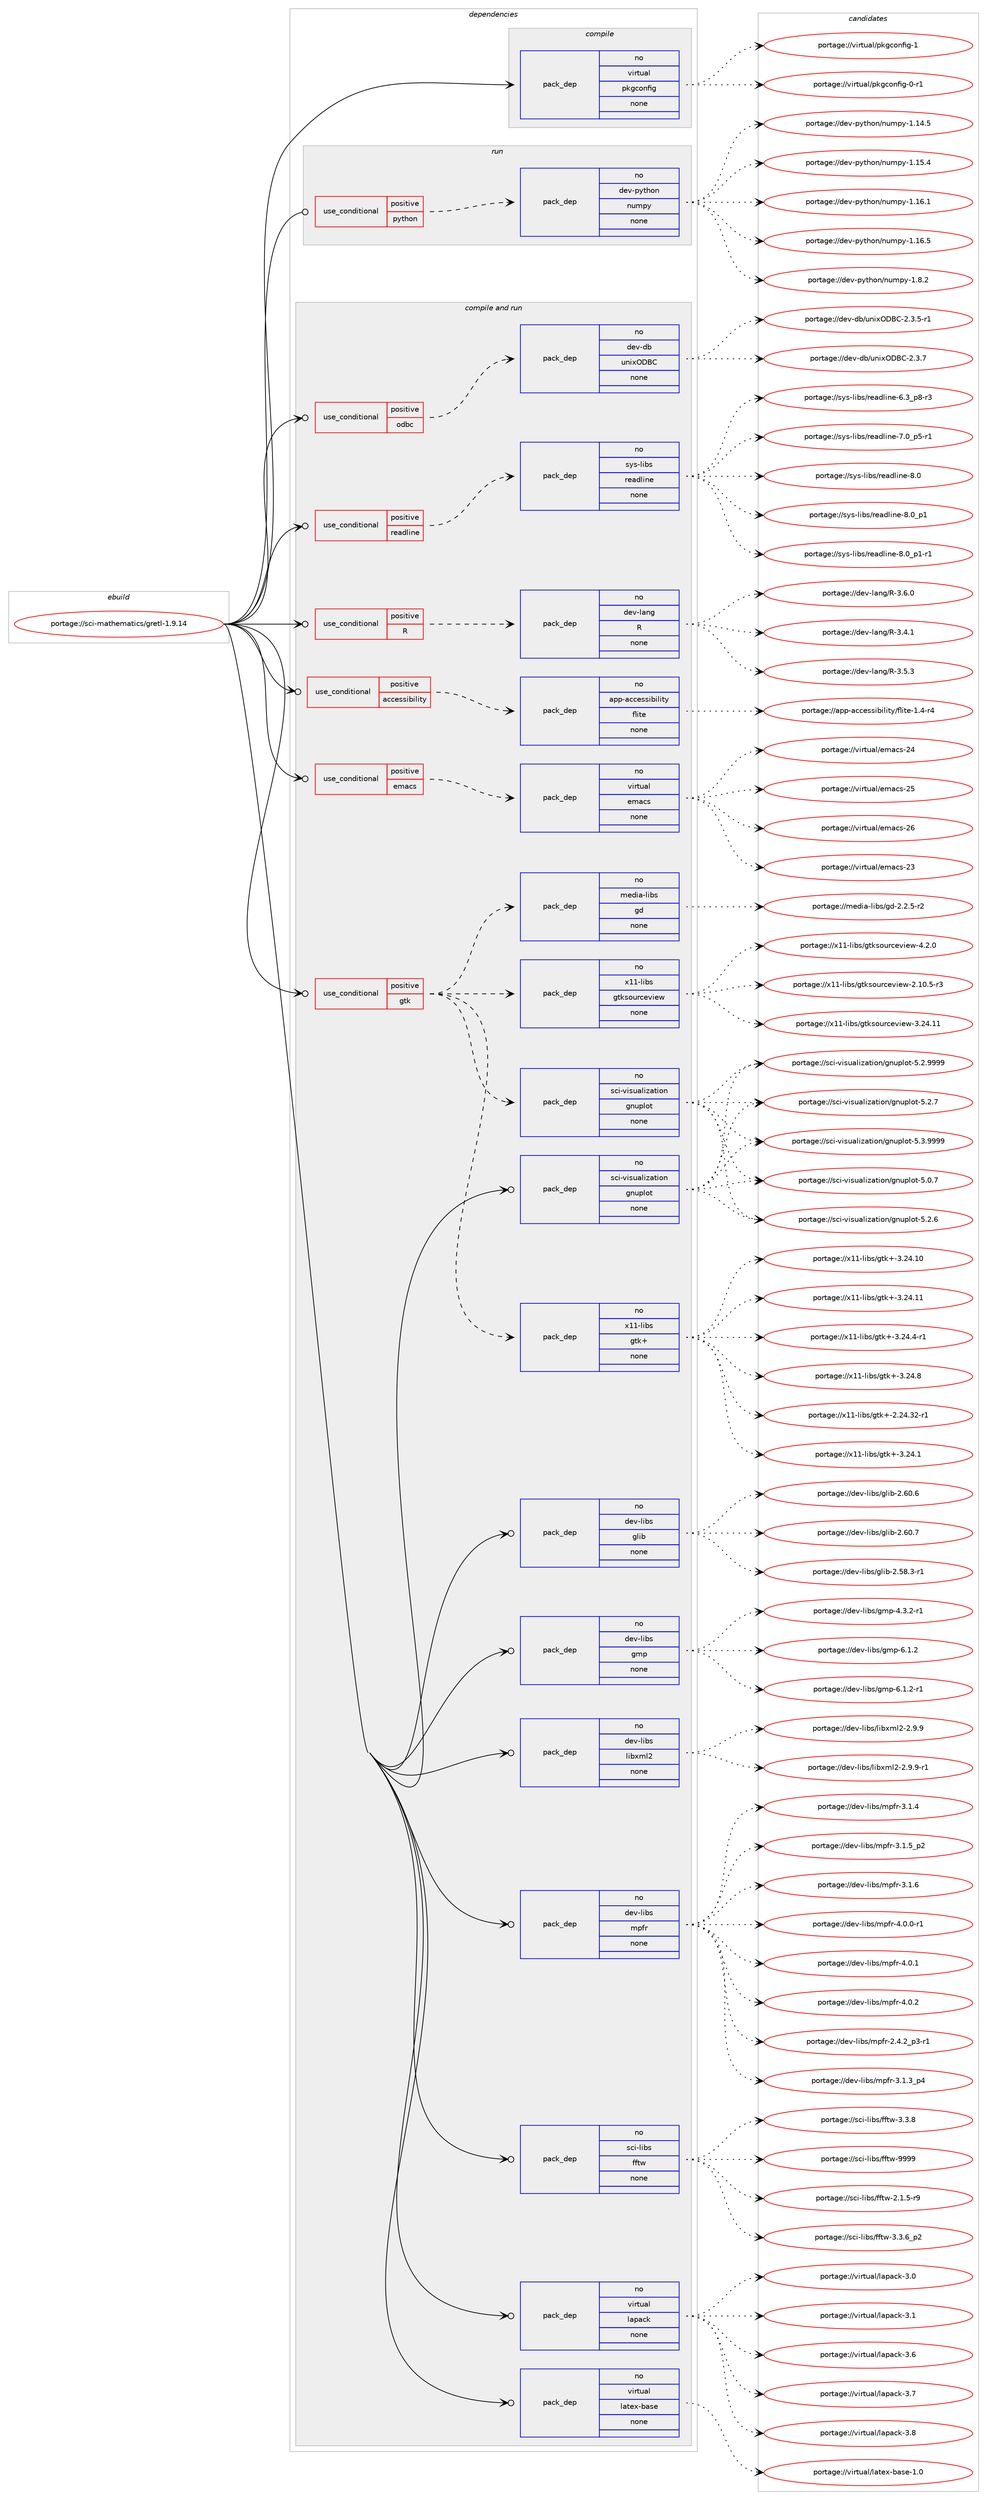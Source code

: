 digraph prolog {

# *************
# Graph options
# *************

newrank=true;
concentrate=true;
compound=true;
graph [rankdir=LR,fontname=Helvetica,fontsize=10,ranksep=1.5];#, ranksep=2.5, nodesep=0.2];
edge  [arrowhead=vee];
node  [fontname=Helvetica,fontsize=10];

# **********
# The ebuild
# **********

subgraph cluster_leftcol {
color=gray;
rank=same;
label=<<i>ebuild</i>>;
id [label="portage://sci-mathematics/gretl-1.9.14", color=red, width=4, href="../sci-mathematics/gretl-1.9.14.svg"];
}

# ****************
# The dependencies
# ****************

subgraph cluster_midcol {
color=gray;
label=<<i>dependencies</i>>;
subgraph cluster_compile {
fillcolor="#eeeeee";
style=filled;
label=<<i>compile</i>>;
subgraph pack290008 {
dependency394276 [label=<<TABLE BORDER="0" CELLBORDER="1" CELLSPACING="0" CELLPADDING="4" WIDTH="220"><TR><TD ROWSPAN="6" CELLPADDING="30">pack_dep</TD></TR><TR><TD WIDTH="110">no</TD></TR><TR><TD>virtual</TD></TR><TR><TD>pkgconfig</TD></TR><TR><TD>none</TD></TR><TR><TD></TD></TR></TABLE>>, shape=none, color=blue];
}
id:e -> dependency394276:w [weight=20,style="solid",arrowhead="vee"];
}
subgraph cluster_compileandrun {
fillcolor="#eeeeee";
style=filled;
label=<<i>compile and run</i>>;
subgraph cond97561 {
dependency394277 [label=<<TABLE BORDER="0" CELLBORDER="1" CELLSPACING="0" CELLPADDING="4"><TR><TD ROWSPAN="3" CELLPADDING="10">use_conditional</TD></TR><TR><TD>positive</TD></TR><TR><TD>R</TD></TR></TABLE>>, shape=none, color=red];
subgraph pack290009 {
dependency394278 [label=<<TABLE BORDER="0" CELLBORDER="1" CELLSPACING="0" CELLPADDING="4" WIDTH="220"><TR><TD ROWSPAN="6" CELLPADDING="30">pack_dep</TD></TR><TR><TD WIDTH="110">no</TD></TR><TR><TD>dev-lang</TD></TR><TR><TD>R</TD></TR><TR><TD>none</TD></TR><TR><TD></TD></TR></TABLE>>, shape=none, color=blue];
}
dependency394277:e -> dependency394278:w [weight=20,style="dashed",arrowhead="vee"];
}
id:e -> dependency394277:w [weight=20,style="solid",arrowhead="odotvee"];
subgraph cond97562 {
dependency394279 [label=<<TABLE BORDER="0" CELLBORDER="1" CELLSPACING="0" CELLPADDING="4"><TR><TD ROWSPAN="3" CELLPADDING="10">use_conditional</TD></TR><TR><TD>positive</TD></TR><TR><TD>accessibility</TD></TR></TABLE>>, shape=none, color=red];
subgraph pack290010 {
dependency394280 [label=<<TABLE BORDER="0" CELLBORDER="1" CELLSPACING="0" CELLPADDING="4" WIDTH="220"><TR><TD ROWSPAN="6" CELLPADDING="30">pack_dep</TD></TR><TR><TD WIDTH="110">no</TD></TR><TR><TD>app-accessibility</TD></TR><TR><TD>flite</TD></TR><TR><TD>none</TD></TR><TR><TD></TD></TR></TABLE>>, shape=none, color=blue];
}
dependency394279:e -> dependency394280:w [weight=20,style="dashed",arrowhead="vee"];
}
id:e -> dependency394279:w [weight=20,style="solid",arrowhead="odotvee"];
subgraph cond97563 {
dependency394281 [label=<<TABLE BORDER="0" CELLBORDER="1" CELLSPACING="0" CELLPADDING="4"><TR><TD ROWSPAN="3" CELLPADDING="10">use_conditional</TD></TR><TR><TD>positive</TD></TR><TR><TD>emacs</TD></TR></TABLE>>, shape=none, color=red];
subgraph pack290011 {
dependency394282 [label=<<TABLE BORDER="0" CELLBORDER="1" CELLSPACING="0" CELLPADDING="4" WIDTH="220"><TR><TD ROWSPAN="6" CELLPADDING="30">pack_dep</TD></TR><TR><TD WIDTH="110">no</TD></TR><TR><TD>virtual</TD></TR><TR><TD>emacs</TD></TR><TR><TD>none</TD></TR><TR><TD></TD></TR></TABLE>>, shape=none, color=blue];
}
dependency394281:e -> dependency394282:w [weight=20,style="dashed",arrowhead="vee"];
}
id:e -> dependency394281:w [weight=20,style="solid",arrowhead="odotvee"];
subgraph cond97564 {
dependency394283 [label=<<TABLE BORDER="0" CELLBORDER="1" CELLSPACING="0" CELLPADDING="4"><TR><TD ROWSPAN="3" CELLPADDING="10">use_conditional</TD></TR><TR><TD>positive</TD></TR><TR><TD>gtk</TD></TR></TABLE>>, shape=none, color=red];
subgraph pack290012 {
dependency394284 [label=<<TABLE BORDER="0" CELLBORDER="1" CELLSPACING="0" CELLPADDING="4" WIDTH="220"><TR><TD ROWSPAN="6" CELLPADDING="30">pack_dep</TD></TR><TR><TD WIDTH="110">no</TD></TR><TR><TD>media-libs</TD></TR><TR><TD>gd</TD></TR><TR><TD>none</TD></TR><TR><TD></TD></TR></TABLE>>, shape=none, color=blue];
}
dependency394283:e -> dependency394284:w [weight=20,style="dashed",arrowhead="vee"];
subgraph pack290013 {
dependency394285 [label=<<TABLE BORDER="0" CELLBORDER="1" CELLSPACING="0" CELLPADDING="4" WIDTH="220"><TR><TD ROWSPAN="6" CELLPADDING="30">pack_dep</TD></TR><TR><TD WIDTH="110">no</TD></TR><TR><TD>sci-visualization</TD></TR><TR><TD>gnuplot</TD></TR><TR><TD>none</TD></TR><TR><TD></TD></TR></TABLE>>, shape=none, color=blue];
}
dependency394283:e -> dependency394285:w [weight=20,style="dashed",arrowhead="vee"];
subgraph pack290014 {
dependency394286 [label=<<TABLE BORDER="0" CELLBORDER="1" CELLSPACING="0" CELLPADDING="4" WIDTH="220"><TR><TD ROWSPAN="6" CELLPADDING="30">pack_dep</TD></TR><TR><TD WIDTH="110">no</TD></TR><TR><TD>x11-libs</TD></TR><TR><TD>gtk+</TD></TR><TR><TD>none</TD></TR><TR><TD></TD></TR></TABLE>>, shape=none, color=blue];
}
dependency394283:e -> dependency394286:w [weight=20,style="dashed",arrowhead="vee"];
subgraph pack290015 {
dependency394287 [label=<<TABLE BORDER="0" CELLBORDER="1" CELLSPACING="0" CELLPADDING="4" WIDTH="220"><TR><TD ROWSPAN="6" CELLPADDING="30">pack_dep</TD></TR><TR><TD WIDTH="110">no</TD></TR><TR><TD>x11-libs</TD></TR><TR><TD>gtksourceview</TD></TR><TR><TD>none</TD></TR><TR><TD></TD></TR></TABLE>>, shape=none, color=blue];
}
dependency394283:e -> dependency394287:w [weight=20,style="dashed",arrowhead="vee"];
}
id:e -> dependency394283:w [weight=20,style="solid",arrowhead="odotvee"];
subgraph cond97565 {
dependency394288 [label=<<TABLE BORDER="0" CELLBORDER="1" CELLSPACING="0" CELLPADDING="4"><TR><TD ROWSPAN="3" CELLPADDING="10">use_conditional</TD></TR><TR><TD>positive</TD></TR><TR><TD>odbc</TD></TR></TABLE>>, shape=none, color=red];
subgraph pack290016 {
dependency394289 [label=<<TABLE BORDER="0" CELLBORDER="1" CELLSPACING="0" CELLPADDING="4" WIDTH="220"><TR><TD ROWSPAN="6" CELLPADDING="30">pack_dep</TD></TR><TR><TD WIDTH="110">no</TD></TR><TR><TD>dev-db</TD></TR><TR><TD>unixODBC</TD></TR><TR><TD>none</TD></TR><TR><TD></TD></TR></TABLE>>, shape=none, color=blue];
}
dependency394288:e -> dependency394289:w [weight=20,style="dashed",arrowhead="vee"];
}
id:e -> dependency394288:w [weight=20,style="solid",arrowhead="odotvee"];
subgraph cond97566 {
dependency394290 [label=<<TABLE BORDER="0" CELLBORDER="1" CELLSPACING="0" CELLPADDING="4"><TR><TD ROWSPAN="3" CELLPADDING="10">use_conditional</TD></TR><TR><TD>positive</TD></TR><TR><TD>readline</TD></TR></TABLE>>, shape=none, color=red];
subgraph pack290017 {
dependency394291 [label=<<TABLE BORDER="0" CELLBORDER="1" CELLSPACING="0" CELLPADDING="4" WIDTH="220"><TR><TD ROWSPAN="6" CELLPADDING="30">pack_dep</TD></TR><TR><TD WIDTH="110">no</TD></TR><TR><TD>sys-libs</TD></TR><TR><TD>readline</TD></TR><TR><TD>none</TD></TR><TR><TD></TD></TR></TABLE>>, shape=none, color=blue];
}
dependency394290:e -> dependency394291:w [weight=20,style="dashed",arrowhead="vee"];
}
id:e -> dependency394290:w [weight=20,style="solid",arrowhead="odotvee"];
subgraph pack290018 {
dependency394292 [label=<<TABLE BORDER="0" CELLBORDER="1" CELLSPACING="0" CELLPADDING="4" WIDTH="220"><TR><TD ROWSPAN="6" CELLPADDING="30">pack_dep</TD></TR><TR><TD WIDTH="110">no</TD></TR><TR><TD>dev-libs</TD></TR><TR><TD>glib</TD></TR><TR><TD>none</TD></TR><TR><TD></TD></TR></TABLE>>, shape=none, color=blue];
}
id:e -> dependency394292:w [weight=20,style="solid",arrowhead="odotvee"];
subgraph pack290019 {
dependency394293 [label=<<TABLE BORDER="0" CELLBORDER="1" CELLSPACING="0" CELLPADDING="4" WIDTH="220"><TR><TD ROWSPAN="6" CELLPADDING="30">pack_dep</TD></TR><TR><TD WIDTH="110">no</TD></TR><TR><TD>dev-libs</TD></TR><TR><TD>gmp</TD></TR><TR><TD>none</TD></TR><TR><TD></TD></TR></TABLE>>, shape=none, color=blue];
}
id:e -> dependency394293:w [weight=20,style="solid",arrowhead="odotvee"];
subgraph pack290020 {
dependency394294 [label=<<TABLE BORDER="0" CELLBORDER="1" CELLSPACING="0" CELLPADDING="4" WIDTH="220"><TR><TD ROWSPAN="6" CELLPADDING="30">pack_dep</TD></TR><TR><TD WIDTH="110">no</TD></TR><TR><TD>dev-libs</TD></TR><TR><TD>libxml2</TD></TR><TR><TD>none</TD></TR><TR><TD></TD></TR></TABLE>>, shape=none, color=blue];
}
id:e -> dependency394294:w [weight=20,style="solid",arrowhead="odotvee"];
subgraph pack290021 {
dependency394295 [label=<<TABLE BORDER="0" CELLBORDER="1" CELLSPACING="0" CELLPADDING="4" WIDTH="220"><TR><TD ROWSPAN="6" CELLPADDING="30">pack_dep</TD></TR><TR><TD WIDTH="110">no</TD></TR><TR><TD>dev-libs</TD></TR><TR><TD>mpfr</TD></TR><TR><TD>none</TD></TR><TR><TD></TD></TR></TABLE>>, shape=none, color=blue];
}
id:e -> dependency394295:w [weight=20,style="solid",arrowhead="odotvee"];
subgraph pack290022 {
dependency394296 [label=<<TABLE BORDER="0" CELLBORDER="1" CELLSPACING="0" CELLPADDING="4" WIDTH="220"><TR><TD ROWSPAN="6" CELLPADDING="30">pack_dep</TD></TR><TR><TD WIDTH="110">no</TD></TR><TR><TD>sci-libs</TD></TR><TR><TD>fftw</TD></TR><TR><TD>none</TD></TR><TR><TD></TD></TR></TABLE>>, shape=none, color=blue];
}
id:e -> dependency394296:w [weight=20,style="solid",arrowhead="odotvee"];
subgraph pack290023 {
dependency394297 [label=<<TABLE BORDER="0" CELLBORDER="1" CELLSPACING="0" CELLPADDING="4" WIDTH="220"><TR><TD ROWSPAN="6" CELLPADDING="30">pack_dep</TD></TR><TR><TD WIDTH="110">no</TD></TR><TR><TD>sci-visualization</TD></TR><TR><TD>gnuplot</TD></TR><TR><TD>none</TD></TR><TR><TD></TD></TR></TABLE>>, shape=none, color=blue];
}
id:e -> dependency394297:w [weight=20,style="solid",arrowhead="odotvee"];
subgraph pack290024 {
dependency394298 [label=<<TABLE BORDER="0" CELLBORDER="1" CELLSPACING="0" CELLPADDING="4" WIDTH="220"><TR><TD ROWSPAN="6" CELLPADDING="30">pack_dep</TD></TR><TR><TD WIDTH="110">no</TD></TR><TR><TD>virtual</TD></TR><TR><TD>lapack</TD></TR><TR><TD>none</TD></TR><TR><TD></TD></TR></TABLE>>, shape=none, color=blue];
}
id:e -> dependency394298:w [weight=20,style="solid",arrowhead="odotvee"];
subgraph pack290025 {
dependency394299 [label=<<TABLE BORDER="0" CELLBORDER="1" CELLSPACING="0" CELLPADDING="4" WIDTH="220"><TR><TD ROWSPAN="6" CELLPADDING="30">pack_dep</TD></TR><TR><TD WIDTH="110">no</TD></TR><TR><TD>virtual</TD></TR><TR><TD>latex-base</TD></TR><TR><TD>none</TD></TR><TR><TD></TD></TR></TABLE>>, shape=none, color=blue];
}
id:e -> dependency394299:w [weight=20,style="solid",arrowhead="odotvee"];
}
subgraph cluster_run {
fillcolor="#eeeeee";
style=filled;
label=<<i>run</i>>;
subgraph cond97567 {
dependency394300 [label=<<TABLE BORDER="0" CELLBORDER="1" CELLSPACING="0" CELLPADDING="4"><TR><TD ROWSPAN="3" CELLPADDING="10">use_conditional</TD></TR><TR><TD>positive</TD></TR><TR><TD>python</TD></TR></TABLE>>, shape=none, color=red];
subgraph pack290026 {
dependency394301 [label=<<TABLE BORDER="0" CELLBORDER="1" CELLSPACING="0" CELLPADDING="4" WIDTH="220"><TR><TD ROWSPAN="6" CELLPADDING="30">pack_dep</TD></TR><TR><TD WIDTH="110">no</TD></TR><TR><TD>dev-python</TD></TR><TR><TD>numpy</TD></TR><TR><TD>none</TD></TR><TR><TD></TD></TR></TABLE>>, shape=none, color=blue];
}
dependency394300:e -> dependency394301:w [weight=20,style="dashed",arrowhead="vee"];
}
id:e -> dependency394300:w [weight=20,style="solid",arrowhead="odot"];
}
}

# **************
# The candidates
# **************

subgraph cluster_choices {
rank=same;
color=gray;
label=<<i>candidates</i>>;

subgraph choice290008 {
color=black;
nodesep=1;
choiceportage11810511411611797108471121071039911111010210510345484511449 [label="portage://virtual/pkgconfig-0-r1", color=red, width=4,href="../virtual/pkgconfig-0-r1.svg"];
choiceportage1181051141161179710847112107103991111101021051034549 [label="portage://virtual/pkgconfig-1", color=red, width=4,href="../virtual/pkgconfig-1.svg"];
dependency394276:e -> choiceportage11810511411611797108471121071039911111010210510345484511449:w [style=dotted,weight="100"];
dependency394276:e -> choiceportage1181051141161179710847112107103991111101021051034549:w [style=dotted,weight="100"];
}
subgraph choice290009 {
color=black;
nodesep=1;
choiceportage10010111845108971101034782455146524649 [label="portage://dev-lang/R-3.4.1", color=red, width=4,href="../dev-lang/R-3.4.1.svg"];
choiceportage10010111845108971101034782455146534651 [label="portage://dev-lang/R-3.5.3", color=red, width=4,href="../dev-lang/R-3.5.3.svg"];
choiceportage10010111845108971101034782455146544648 [label="portage://dev-lang/R-3.6.0", color=red, width=4,href="../dev-lang/R-3.6.0.svg"];
dependency394278:e -> choiceportage10010111845108971101034782455146524649:w [style=dotted,weight="100"];
dependency394278:e -> choiceportage10010111845108971101034782455146534651:w [style=dotted,weight="100"];
dependency394278:e -> choiceportage10010111845108971101034782455146544648:w [style=dotted,weight="100"];
}
subgraph choice290010 {
color=black;
nodesep=1;
choiceportage97112112459799991011151151059810510810511612147102108105116101454946524511452 [label="portage://app-accessibility/flite-1.4-r4", color=red, width=4,href="../app-accessibility/flite-1.4-r4.svg"];
dependency394280:e -> choiceportage97112112459799991011151151059810510810511612147102108105116101454946524511452:w [style=dotted,weight="100"];
}
subgraph choice290011 {
color=black;
nodesep=1;
choiceportage11810511411611797108471011099799115455051 [label="portage://virtual/emacs-23", color=red, width=4,href="../virtual/emacs-23.svg"];
choiceportage11810511411611797108471011099799115455052 [label="portage://virtual/emacs-24", color=red, width=4,href="../virtual/emacs-24.svg"];
choiceportage11810511411611797108471011099799115455053 [label="portage://virtual/emacs-25", color=red, width=4,href="../virtual/emacs-25.svg"];
choiceportage11810511411611797108471011099799115455054 [label="portage://virtual/emacs-26", color=red, width=4,href="../virtual/emacs-26.svg"];
dependency394282:e -> choiceportage11810511411611797108471011099799115455051:w [style=dotted,weight="100"];
dependency394282:e -> choiceportage11810511411611797108471011099799115455052:w [style=dotted,weight="100"];
dependency394282:e -> choiceportage11810511411611797108471011099799115455053:w [style=dotted,weight="100"];
dependency394282:e -> choiceportage11810511411611797108471011099799115455054:w [style=dotted,weight="100"];
}
subgraph choice290012 {
color=black;
nodesep=1;
choiceportage109101100105974510810598115471031004550465046534511450 [label="portage://media-libs/gd-2.2.5-r2", color=red, width=4,href="../media-libs/gd-2.2.5-r2.svg"];
dependency394284:e -> choiceportage109101100105974510810598115471031004550465046534511450:w [style=dotted,weight="100"];
}
subgraph choice290013 {
color=black;
nodesep=1;
choiceportage1159910545118105115117971081051229711610511111047103110117112108111116455346484655 [label="portage://sci-visualization/gnuplot-5.0.7", color=red, width=4,href="../sci-visualization/gnuplot-5.0.7.svg"];
choiceportage1159910545118105115117971081051229711610511111047103110117112108111116455346504654 [label="portage://sci-visualization/gnuplot-5.2.6", color=red, width=4,href="../sci-visualization/gnuplot-5.2.6.svg"];
choiceportage1159910545118105115117971081051229711610511111047103110117112108111116455346504655 [label="portage://sci-visualization/gnuplot-5.2.7", color=red, width=4,href="../sci-visualization/gnuplot-5.2.7.svg"];
choiceportage1159910545118105115117971081051229711610511111047103110117112108111116455346504657575757 [label="portage://sci-visualization/gnuplot-5.2.9999", color=red, width=4,href="../sci-visualization/gnuplot-5.2.9999.svg"];
choiceportage1159910545118105115117971081051229711610511111047103110117112108111116455346514657575757 [label="portage://sci-visualization/gnuplot-5.3.9999", color=red, width=4,href="../sci-visualization/gnuplot-5.3.9999.svg"];
dependency394285:e -> choiceportage1159910545118105115117971081051229711610511111047103110117112108111116455346484655:w [style=dotted,weight="100"];
dependency394285:e -> choiceportage1159910545118105115117971081051229711610511111047103110117112108111116455346504654:w [style=dotted,weight="100"];
dependency394285:e -> choiceportage1159910545118105115117971081051229711610511111047103110117112108111116455346504655:w [style=dotted,weight="100"];
dependency394285:e -> choiceportage1159910545118105115117971081051229711610511111047103110117112108111116455346504657575757:w [style=dotted,weight="100"];
dependency394285:e -> choiceportage1159910545118105115117971081051229711610511111047103110117112108111116455346514657575757:w [style=dotted,weight="100"];
}
subgraph choice290014 {
color=black;
nodesep=1;
choiceportage12049494510810598115471031161074345504650524651504511449 [label="portage://x11-libs/gtk+-2.24.32-r1", color=red, width=4,href="../x11-libs/gtk+-2.24.32-r1.svg"];
choiceportage12049494510810598115471031161074345514650524649 [label="portage://x11-libs/gtk+-3.24.1", color=red, width=4,href="../x11-libs/gtk+-3.24.1.svg"];
choiceportage1204949451081059811547103116107434551465052464948 [label="portage://x11-libs/gtk+-3.24.10", color=red, width=4,href="../x11-libs/gtk+-3.24.10.svg"];
choiceportage1204949451081059811547103116107434551465052464949 [label="portage://x11-libs/gtk+-3.24.11", color=red, width=4,href="../x11-libs/gtk+-3.24.11.svg"];
choiceportage120494945108105981154710311610743455146505246524511449 [label="portage://x11-libs/gtk+-3.24.4-r1", color=red, width=4,href="../x11-libs/gtk+-3.24.4-r1.svg"];
choiceportage12049494510810598115471031161074345514650524656 [label="portage://x11-libs/gtk+-3.24.8", color=red, width=4,href="../x11-libs/gtk+-3.24.8.svg"];
dependency394286:e -> choiceportage12049494510810598115471031161074345504650524651504511449:w [style=dotted,weight="100"];
dependency394286:e -> choiceportage12049494510810598115471031161074345514650524649:w [style=dotted,weight="100"];
dependency394286:e -> choiceportage1204949451081059811547103116107434551465052464948:w [style=dotted,weight="100"];
dependency394286:e -> choiceportage1204949451081059811547103116107434551465052464949:w [style=dotted,weight="100"];
dependency394286:e -> choiceportage120494945108105981154710311610743455146505246524511449:w [style=dotted,weight="100"];
dependency394286:e -> choiceportage12049494510810598115471031161074345514650524656:w [style=dotted,weight="100"];
}
subgraph choice290015 {
color=black;
nodesep=1;
choiceportage120494945108105981154710311610711511111711499101118105101119455046494846534511451 [label="portage://x11-libs/gtksourceview-2.10.5-r3", color=red, width=4,href="../x11-libs/gtksourceview-2.10.5-r3.svg"];
choiceportage1204949451081059811547103116107115111117114991011181051011194551465052464949 [label="portage://x11-libs/gtksourceview-3.24.11", color=red, width=4,href="../x11-libs/gtksourceview-3.24.11.svg"];
choiceportage120494945108105981154710311610711511111711499101118105101119455246504648 [label="portage://x11-libs/gtksourceview-4.2.0", color=red, width=4,href="../x11-libs/gtksourceview-4.2.0.svg"];
dependency394287:e -> choiceportage120494945108105981154710311610711511111711499101118105101119455046494846534511451:w [style=dotted,weight="100"];
dependency394287:e -> choiceportage1204949451081059811547103116107115111117114991011181051011194551465052464949:w [style=dotted,weight="100"];
dependency394287:e -> choiceportage120494945108105981154710311610711511111711499101118105101119455246504648:w [style=dotted,weight="100"];
}
subgraph choice290016 {
color=black;
nodesep=1;
choiceportage100101118451009847117110105120796866674550465146534511449 [label="portage://dev-db/unixODBC-2.3.5-r1", color=red, width=4,href="../dev-db/unixODBC-2.3.5-r1.svg"];
choiceportage10010111845100984711711010512079686667455046514655 [label="portage://dev-db/unixODBC-2.3.7", color=red, width=4,href="../dev-db/unixODBC-2.3.7.svg"];
dependency394289:e -> choiceportage100101118451009847117110105120796866674550465146534511449:w [style=dotted,weight="100"];
dependency394289:e -> choiceportage10010111845100984711711010512079686667455046514655:w [style=dotted,weight="100"];
}
subgraph choice290017 {
color=black;
nodesep=1;
choiceportage115121115451081059811547114101971001081051101014554465195112564511451 [label="portage://sys-libs/readline-6.3_p8-r3", color=red, width=4,href="../sys-libs/readline-6.3_p8-r3.svg"];
choiceportage115121115451081059811547114101971001081051101014555464895112534511449 [label="portage://sys-libs/readline-7.0_p5-r1", color=red, width=4,href="../sys-libs/readline-7.0_p5-r1.svg"];
choiceportage1151211154510810598115471141019710010810511010145564648 [label="portage://sys-libs/readline-8.0", color=red, width=4,href="../sys-libs/readline-8.0.svg"];
choiceportage11512111545108105981154711410197100108105110101455646489511249 [label="portage://sys-libs/readline-8.0_p1", color=red, width=4,href="../sys-libs/readline-8.0_p1.svg"];
choiceportage115121115451081059811547114101971001081051101014556464895112494511449 [label="portage://sys-libs/readline-8.0_p1-r1", color=red, width=4,href="../sys-libs/readline-8.0_p1-r1.svg"];
dependency394291:e -> choiceportage115121115451081059811547114101971001081051101014554465195112564511451:w [style=dotted,weight="100"];
dependency394291:e -> choiceportage115121115451081059811547114101971001081051101014555464895112534511449:w [style=dotted,weight="100"];
dependency394291:e -> choiceportage1151211154510810598115471141019710010810511010145564648:w [style=dotted,weight="100"];
dependency394291:e -> choiceportage11512111545108105981154711410197100108105110101455646489511249:w [style=dotted,weight="100"];
dependency394291:e -> choiceportage115121115451081059811547114101971001081051101014556464895112494511449:w [style=dotted,weight="100"];
}
subgraph choice290018 {
color=black;
nodesep=1;
choiceportage10010111845108105981154710310810598455046535646514511449 [label="portage://dev-libs/glib-2.58.3-r1", color=red, width=4,href="../dev-libs/glib-2.58.3-r1.svg"];
choiceportage1001011184510810598115471031081059845504654484654 [label="portage://dev-libs/glib-2.60.6", color=red, width=4,href="../dev-libs/glib-2.60.6.svg"];
choiceportage1001011184510810598115471031081059845504654484655 [label="portage://dev-libs/glib-2.60.7", color=red, width=4,href="../dev-libs/glib-2.60.7.svg"];
dependency394292:e -> choiceportage10010111845108105981154710310810598455046535646514511449:w [style=dotted,weight="100"];
dependency394292:e -> choiceportage1001011184510810598115471031081059845504654484654:w [style=dotted,weight="100"];
dependency394292:e -> choiceportage1001011184510810598115471031081059845504654484655:w [style=dotted,weight="100"];
}
subgraph choice290019 {
color=black;
nodesep=1;
choiceportage1001011184510810598115471031091124552465146504511449 [label="portage://dev-libs/gmp-4.3.2-r1", color=red, width=4,href="../dev-libs/gmp-4.3.2-r1.svg"];
choiceportage100101118451081059811547103109112455446494650 [label="portage://dev-libs/gmp-6.1.2", color=red, width=4,href="../dev-libs/gmp-6.1.2.svg"];
choiceportage1001011184510810598115471031091124554464946504511449 [label="portage://dev-libs/gmp-6.1.2-r1", color=red, width=4,href="../dev-libs/gmp-6.1.2-r1.svg"];
dependency394293:e -> choiceportage1001011184510810598115471031091124552465146504511449:w [style=dotted,weight="100"];
dependency394293:e -> choiceportage100101118451081059811547103109112455446494650:w [style=dotted,weight="100"];
dependency394293:e -> choiceportage1001011184510810598115471031091124554464946504511449:w [style=dotted,weight="100"];
}
subgraph choice290020 {
color=black;
nodesep=1;
choiceportage1001011184510810598115471081059812010910850455046574657 [label="portage://dev-libs/libxml2-2.9.9", color=red, width=4,href="../dev-libs/libxml2-2.9.9.svg"];
choiceportage10010111845108105981154710810598120109108504550465746574511449 [label="portage://dev-libs/libxml2-2.9.9-r1", color=red, width=4,href="../dev-libs/libxml2-2.9.9-r1.svg"];
dependency394294:e -> choiceportage1001011184510810598115471081059812010910850455046574657:w [style=dotted,weight="100"];
dependency394294:e -> choiceportage10010111845108105981154710810598120109108504550465746574511449:w [style=dotted,weight="100"];
}
subgraph choice290021 {
color=black;
nodesep=1;
choiceportage10010111845108105981154710911210211445504652465095112514511449 [label="portage://dev-libs/mpfr-2.4.2_p3-r1", color=red, width=4,href="../dev-libs/mpfr-2.4.2_p3-r1.svg"];
choiceportage1001011184510810598115471091121021144551464946519511252 [label="portage://dev-libs/mpfr-3.1.3_p4", color=red, width=4,href="../dev-libs/mpfr-3.1.3_p4.svg"];
choiceportage100101118451081059811547109112102114455146494652 [label="portage://dev-libs/mpfr-3.1.4", color=red, width=4,href="../dev-libs/mpfr-3.1.4.svg"];
choiceportage1001011184510810598115471091121021144551464946539511250 [label="portage://dev-libs/mpfr-3.1.5_p2", color=red, width=4,href="../dev-libs/mpfr-3.1.5_p2.svg"];
choiceportage100101118451081059811547109112102114455146494654 [label="portage://dev-libs/mpfr-3.1.6", color=red, width=4,href="../dev-libs/mpfr-3.1.6.svg"];
choiceportage1001011184510810598115471091121021144552464846484511449 [label="portage://dev-libs/mpfr-4.0.0-r1", color=red, width=4,href="../dev-libs/mpfr-4.0.0-r1.svg"];
choiceportage100101118451081059811547109112102114455246484649 [label="portage://dev-libs/mpfr-4.0.1", color=red, width=4,href="../dev-libs/mpfr-4.0.1.svg"];
choiceportage100101118451081059811547109112102114455246484650 [label="portage://dev-libs/mpfr-4.0.2", color=red, width=4,href="../dev-libs/mpfr-4.0.2.svg"];
dependency394295:e -> choiceportage10010111845108105981154710911210211445504652465095112514511449:w [style=dotted,weight="100"];
dependency394295:e -> choiceportage1001011184510810598115471091121021144551464946519511252:w [style=dotted,weight="100"];
dependency394295:e -> choiceportage100101118451081059811547109112102114455146494652:w [style=dotted,weight="100"];
dependency394295:e -> choiceportage1001011184510810598115471091121021144551464946539511250:w [style=dotted,weight="100"];
dependency394295:e -> choiceportage100101118451081059811547109112102114455146494654:w [style=dotted,weight="100"];
dependency394295:e -> choiceportage1001011184510810598115471091121021144552464846484511449:w [style=dotted,weight="100"];
dependency394295:e -> choiceportage100101118451081059811547109112102114455246484649:w [style=dotted,weight="100"];
dependency394295:e -> choiceportage100101118451081059811547109112102114455246484650:w [style=dotted,weight="100"];
}
subgraph choice290022 {
color=black;
nodesep=1;
choiceportage115991054510810598115471021021161194550464946534511457 [label="portage://sci-libs/fftw-2.1.5-r9", color=red, width=4,href="../sci-libs/fftw-2.1.5-r9.svg"];
choiceportage115991054510810598115471021021161194551465146549511250 [label="portage://sci-libs/fftw-3.3.6_p2", color=red, width=4,href="../sci-libs/fftw-3.3.6_p2.svg"];
choiceportage11599105451081059811547102102116119455146514656 [label="portage://sci-libs/fftw-3.3.8", color=red, width=4,href="../sci-libs/fftw-3.3.8.svg"];
choiceportage115991054510810598115471021021161194557575757 [label="portage://sci-libs/fftw-9999", color=red, width=4,href="../sci-libs/fftw-9999.svg"];
dependency394296:e -> choiceportage115991054510810598115471021021161194550464946534511457:w [style=dotted,weight="100"];
dependency394296:e -> choiceportage115991054510810598115471021021161194551465146549511250:w [style=dotted,weight="100"];
dependency394296:e -> choiceportage11599105451081059811547102102116119455146514656:w [style=dotted,weight="100"];
dependency394296:e -> choiceportage115991054510810598115471021021161194557575757:w [style=dotted,weight="100"];
}
subgraph choice290023 {
color=black;
nodesep=1;
choiceportage1159910545118105115117971081051229711610511111047103110117112108111116455346484655 [label="portage://sci-visualization/gnuplot-5.0.7", color=red, width=4,href="../sci-visualization/gnuplot-5.0.7.svg"];
choiceportage1159910545118105115117971081051229711610511111047103110117112108111116455346504654 [label="portage://sci-visualization/gnuplot-5.2.6", color=red, width=4,href="../sci-visualization/gnuplot-5.2.6.svg"];
choiceportage1159910545118105115117971081051229711610511111047103110117112108111116455346504655 [label="portage://sci-visualization/gnuplot-5.2.7", color=red, width=4,href="../sci-visualization/gnuplot-5.2.7.svg"];
choiceportage1159910545118105115117971081051229711610511111047103110117112108111116455346504657575757 [label="portage://sci-visualization/gnuplot-5.2.9999", color=red, width=4,href="../sci-visualization/gnuplot-5.2.9999.svg"];
choiceportage1159910545118105115117971081051229711610511111047103110117112108111116455346514657575757 [label="portage://sci-visualization/gnuplot-5.3.9999", color=red, width=4,href="../sci-visualization/gnuplot-5.3.9999.svg"];
dependency394297:e -> choiceportage1159910545118105115117971081051229711610511111047103110117112108111116455346484655:w [style=dotted,weight="100"];
dependency394297:e -> choiceportage1159910545118105115117971081051229711610511111047103110117112108111116455346504654:w [style=dotted,weight="100"];
dependency394297:e -> choiceportage1159910545118105115117971081051229711610511111047103110117112108111116455346504655:w [style=dotted,weight="100"];
dependency394297:e -> choiceportage1159910545118105115117971081051229711610511111047103110117112108111116455346504657575757:w [style=dotted,weight="100"];
dependency394297:e -> choiceportage1159910545118105115117971081051229711610511111047103110117112108111116455346514657575757:w [style=dotted,weight="100"];
}
subgraph choice290024 {
color=black;
nodesep=1;
choiceportage118105114116117971084710897112979910745514648 [label="portage://virtual/lapack-3.0", color=red, width=4,href="../virtual/lapack-3.0.svg"];
choiceportage118105114116117971084710897112979910745514649 [label="portage://virtual/lapack-3.1", color=red, width=4,href="../virtual/lapack-3.1.svg"];
choiceportage118105114116117971084710897112979910745514654 [label="portage://virtual/lapack-3.6", color=red, width=4,href="../virtual/lapack-3.6.svg"];
choiceportage118105114116117971084710897112979910745514655 [label="portage://virtual/lapack-3.7", color=red, width=4,href="../virtual/lapack-3.7.svg"];
choiceportage118105114116117971084710897112979910745514656 [label="portage://virtual/lapack-3.8", color=red, width=4,href="../virtual/lapack-3.8.svg"];
dependency394298:e -> choiceportage118105114116117971084710897112979910745514648:w [style=dotted,weight="100"];
dependency394298:e -> choiceportage118105114116117971084710897112979910745514649:w [style=dotted,weight="100"];
dependency394298:e -> choiceportage118105114116117971084710897112979910745514654:w [style=dotted,weight="100"];
dependency394298:e -> choiceportage118105114116117971084710897112979910745514655:w [style=dotted,weight="100"];
dependency394298:e -> choiceportage118105114116117971084710897112979910745514656:w [style=dotted,weight="100"];
}
subgraph choice290025 {
color=black;
nodesep=1;
choiceportage11810511411611797108471089711610112045989711510145494648 [label="portage://virtual/latex-base-1.0", color=red, width=4,href="../virtual/latex-base-1.0.svg"];
dependency394299:e -> choiceportage11810511411611797108471089711610112045989711510145494648:w [style=dotted,weight="100"];
}
subgraph choice290026 {
color=black;
nodesep=1;
choiceportage100101118451121211161041111104711011710911212145494649524653 [label="portage://dev-python/numpy-1.14.5", color=red, width=4,href="../dev-python/numpy-1.14.5.svg"];
choiceportage100101118451121211161041111104711011710911212145494649534652 [label="portage://dev-python/numpy-1.15.4", color=red, width=4,href="../dev-python/numpy-1.15.4.svg"];
choiceportage100101118451121211161041111104711011710911212145494649544649 [label="portage://dev-python/numpy-1.16.1", color=red, width=4,href="../dev-python/numpy-1.16.1.svg"];
choiceportage100101118451121211161041111104711011710911212145494649544653 [label="portage://dev-python/numpy-1.16.5", color=red, width=4,href="../dev-python/numpy-1.16.5.svg"];
choiceportage1001011184511212111610411111047110117109112121454946564650 [label="portage://dev-python/numpy-1.8.2", color=red, width=4,href="../dev-python/numpy-1.8.2.svg"];
dependency394301:e -> choiceportage100101118451121211161041111104711011710911212145494649524653:w [style=dotted,weight="100"];
dependency394301:e -> choiceportage100101118451121211161041111104711011710911212145494649534652:w [style=dotted,weight="100"];
dependency394301:e -> choiceportage100101118451121211161041111104711011710911212145494649544649:w [style=dotted,weight="100"];
dependency394301:e -> choiceportage100101118451121211161041111104711011710911212145494649544653:w [style=dotted,weight="100"];
dependency394301:e -> choiceportage1001011184511212111610411111047110117109112121454946564650:w [style=dotted,weight="100"];
}
}

}

